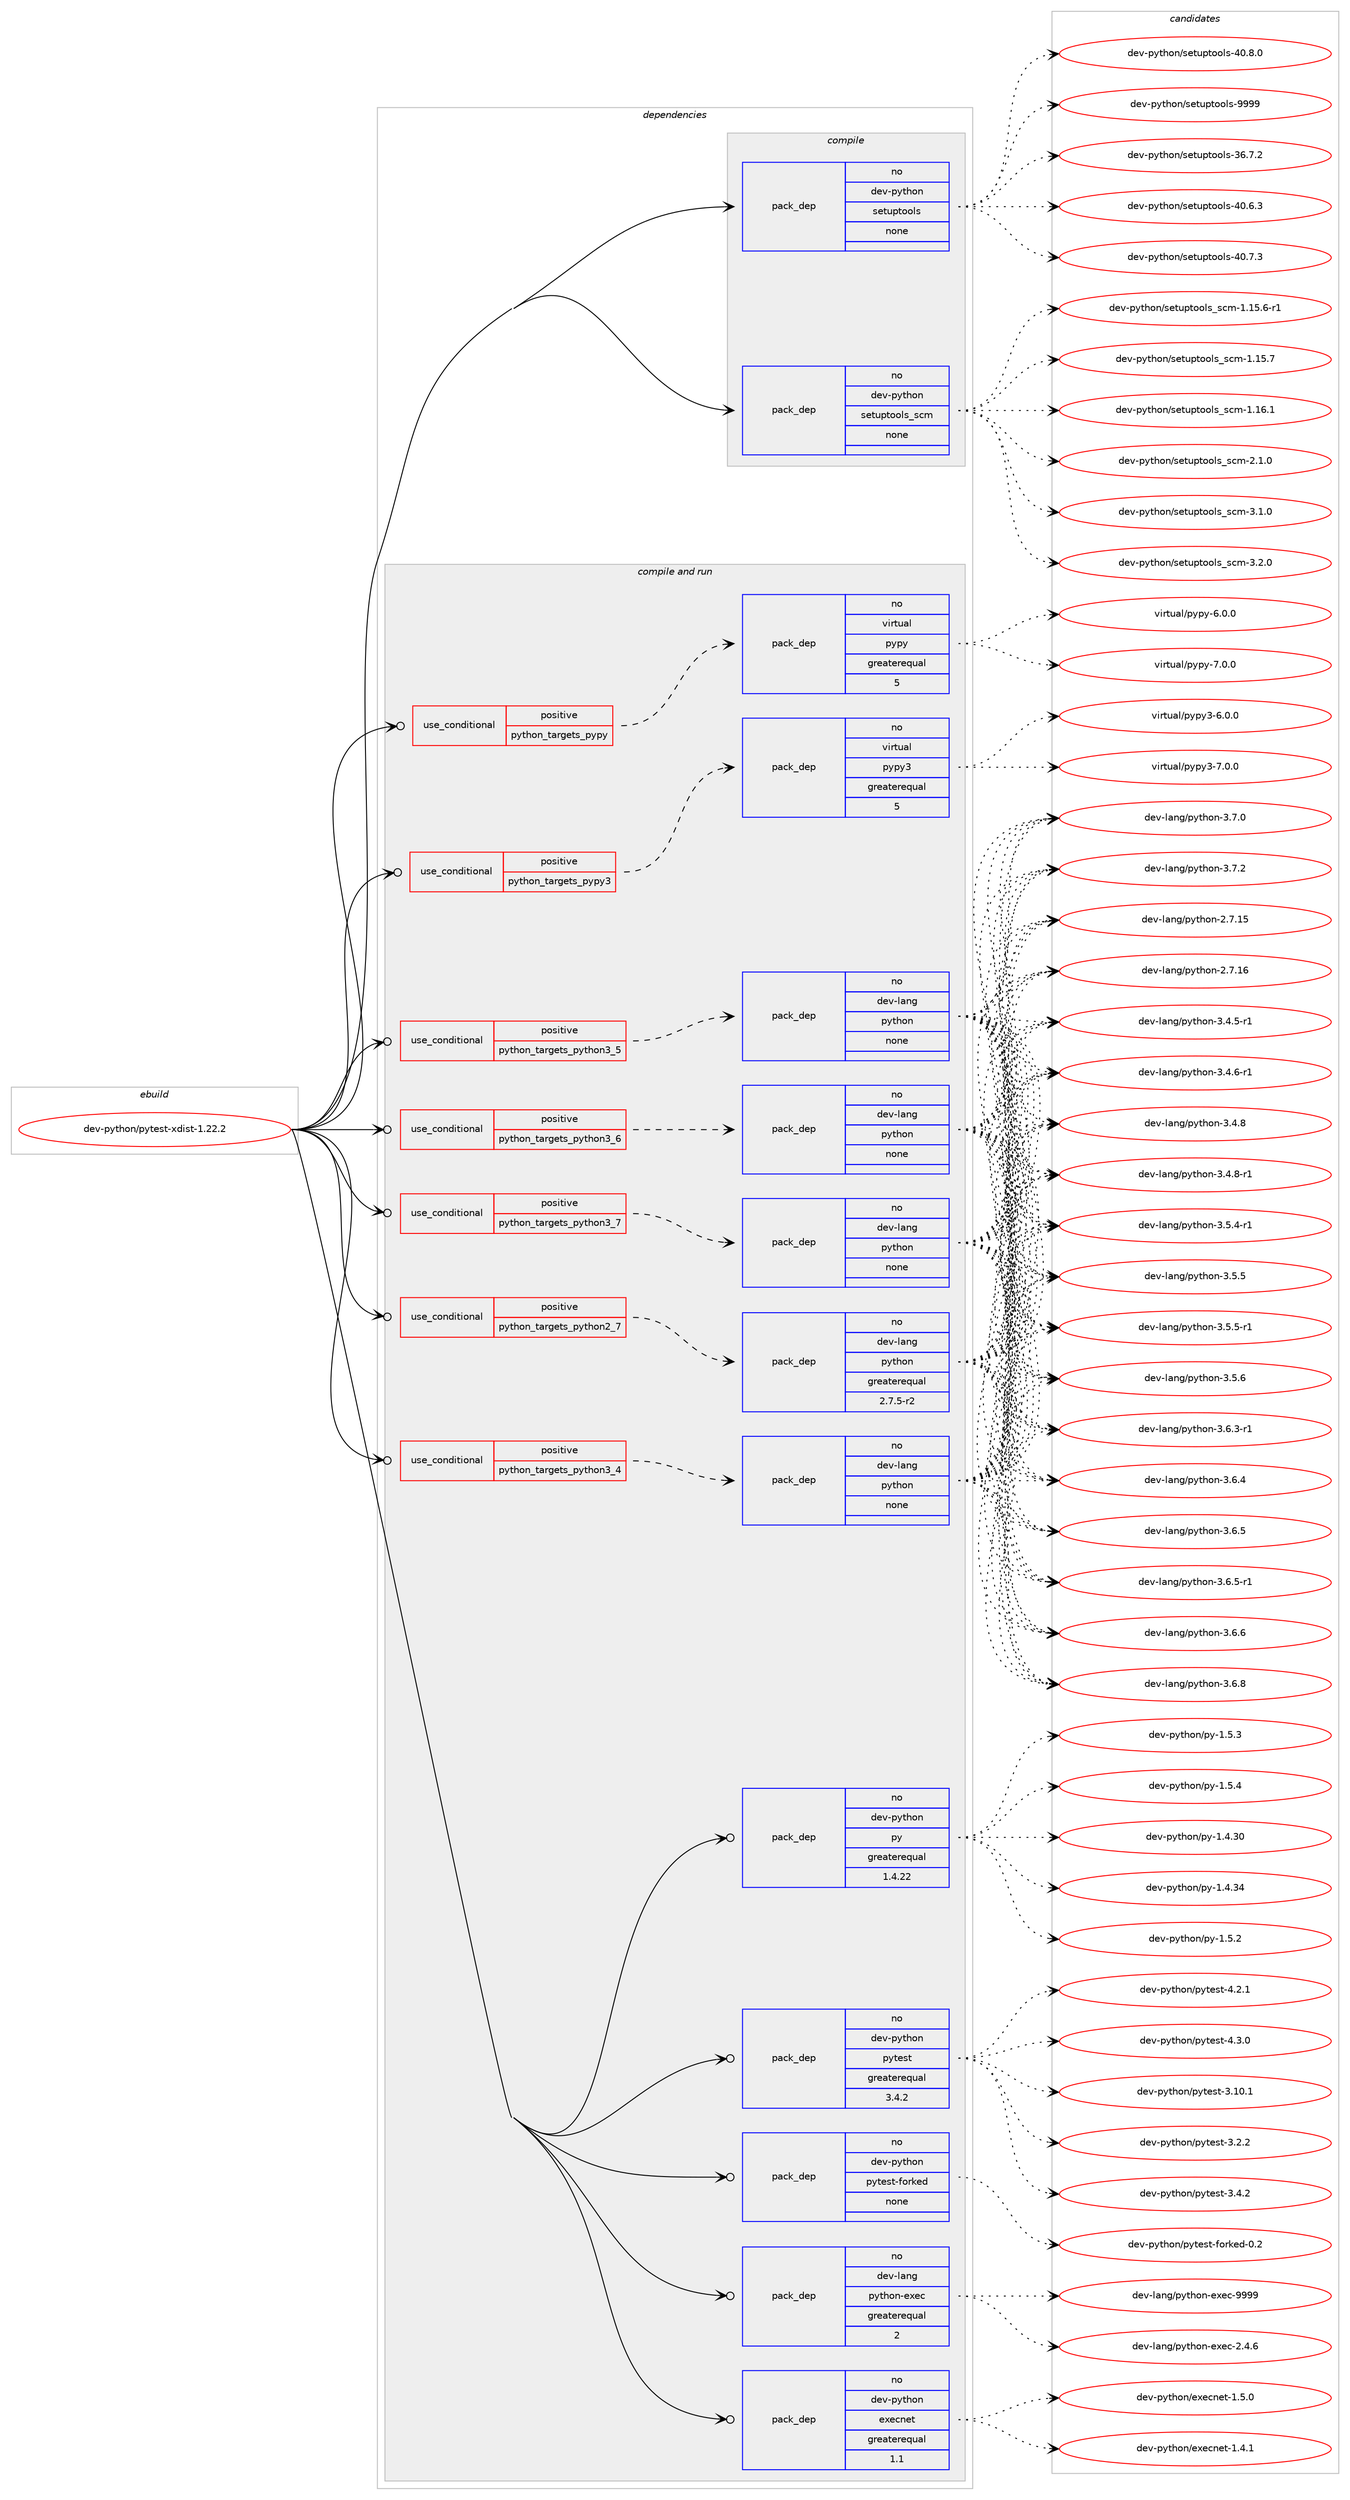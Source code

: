 digraph prolog {

# *************
# Graph options
# *************

newrank=true;
concentrate=true;
compound=true;
graph [rankdir=LR,fontname=Helvetica,fontsize=10,ranksep=1.5];#, ranksep=2.5, nodesep=0.2];
edge  [arrowhead=vee];
node  [fontname=Helvetica,fontsize=10];

# **********
# The ebuild
# **********

subgraph cluster_leftcol {
color=gray;
rank=same;
label=<<i>ebuild</i>>;
id [label="dev-python/pytest-xdist-1.22.2", color=red, width=4, href="../dev-python/pytest-xdist-1.22.2.svg"];
}

# ****************
# The dependencies
# ****************

subgraph cluster_midcol {
color=gray;
label=<<i>dependencies</i>>;
subgraph cluster_compile {
fillcolor="#eeeeee";
style=filled;
label=<<i>compile</i>>;
subgraph pack1028206 {
dependency1433889 [label=<<TABLE BORDER="0" CELLBORDER="1" CELLSPACING="0" CELLPADDING="4" WIDTH="220"><TR><TD ROWSPAN="6" CELLPADDING="30">pack_dep</TD></TR><TR><TD WIDTH="110">no</TD></TR><TR><TD>dev-python</TD></TR><TR><TD>setuptools</TD></TR><TR><TD>none</TD></TR><TR><TD></TD></TR></TABLE>>, shape=none, color=blue];
}
id:e -> dependency1433889:w [weight=20,style="solid",arrowhead="vee"];
subgraph pack1028207 {
dependency1433890 [label=<<TABLE BORDER="0" CELLBORDER="1" CELLSPACING="0" CELLPADDING="4" WIDTH="220"><TR><TD ROWSPAN="6" CELLPADDING="30">pack_dep</TD></TR><TR><TD WIDTH="110">no</TD></TR><TR><TD>dev-python</TD></TR><TR><TD>setuptools_scm</TD></TR><TR><TD>none</TD></TR><TR><TD></TD></TR></TABLE>>, shape=none, color=blue];
}
id:e -> dependency1433890:w [weight=20,style="solid",arrowhead="vee"];
}
subgraph cluster_compileandrun {
fillcolor="#eeeeee";
style=filled;
label=<<i>compile and run</i>>;
subgraph cond382335 {
dependency1433891 [label=<<TABLE BORDER="0" CELLBORDER="1" CELLSPACING="0" CELLPADDING="4"><TR><TD ROWSPAN="3" CELLPADDING="10">use_conditional</TD></TR><TR><TD>positive</TD></TR><TR><TD>python_targets_pypy</TD></TR></TABLE>>, shape=none, color=red];
subgraph pack1028208 {
dependency1433892 [label=<<TABLE BORDER="0" CELLBORDER="1" CELLSPACING="0" CELLPADDING="4" WIDTH="220"><TR><TD ROWSPAN="6" CELLPADDING="30">pack_dep</TD></TR><TR><TD WIDTH="110">no</TD></TR><TR><TD>virtual</TD></TR><TR><TD>pypy</TD></TR><TR><TD>greaterequal</TD></TR><TR><TD>5</TD></TR></TABLE>>, shape=none, color=blue];
}
dependency1433891:e -> dependency1433892:w [weight=20,style="dashed",arrowhead="vee"];
}
id:e -> dependency1433891:w [weight=20,style="solid",arrowhead="odotvee"];
subgraph cond382336 {
dependency1433893 [label=<<TABLE BORDER="0" CELLBORDER="1" CELLSPACING="0" CELLPADDING="4"><TR><TD ROWSPAN="3" CELLPADDING="10">use_conditional</TD></TR><TR><TD>positive</TD></TR><TR><TD>python_targets_pypy3</TD></TR></TABLE>>, shape=none, color=red];
subgraph pack1028209 {
dependency1433894 [label=<<TABLE BORDER="0" CELLBORDER="1" CELLSPACING="0" CELLPADDING="4" WIDTH="220"><TR><TD ROWSPAN="6" CELLPADDING="30">pack_dep</TD></TR><TR><TD WIDTH="110">no</TD></TR><TR><TD>virtual</TD></TR><TR><TD>pypy3</TD></TR><TR><TD>greaterequal</TD></TR><TR><TD>5</TD></TR></TABLE>>, shape=none, color=blue];
}
dependency1433893:e -> dependency1433894:w [weight=20,style="dashed",arrowhead="vee"];
}
id:e -> dependency1433893:w [weight=20,style="solid",arrowhead="odotvee"];
subgraph cond382337 {
dependency1433895 [label=<<TABLE BORDER="0" CELLBORDER="1" CELLSPACING="0" CELLPADDING="4"><TR><TD ROWSPAN="3" CELLPADDING="10">use_conditional</TD></TR><TR><TD>positive</TD></TR><TR><TD>python_targets_python2_7</TD></TR></TABLE>>, shape=none, color=red];
subgraph pack1028210 {
dependency1433896 [label=<<TABLE BORDER="0" CELLBORDER="1" CELLSPACING="0" CELLPADDING="4" WIDTH="220"><TR><TD ROWSPAN="6" CELLPADDING="30">pack_dep</TD></TR><TR><TD WIDTH="110">no</TD></TR><TR><TD>dev-lang</TD></TR><TR><TD>python</TD></TR><TR><TD>greaterequal</TD></TR><TR><TD>2.7.5-r2</TD></TR></TABLE>>, shape=none, color=blue];
}
dependency1433895:e -> dependency1433896:w [weight=20,style="dashed",arrowhead="vee"];
}
id:e -> dependency1433895:w [weight=20,style="solid",arrowhead="odotvee"];
subgraph cond382338 {
dependency1433897 [label=<<TABLE BORDER="0" CELLBORDER="1" CELLSPACING="0" CELLPADDING="4"><TR><TD ROWSPAN="3" CELLPADDING="10">use_conditional</TD></TR><TR><TD>positive</TD></TR><TR><TD>python_targets_python3_4</TD></TR></TABLE>>, shape=none, color=red];
subgraph pack1028211 {
dependency1433898 [label=<<TABLE BORDER="0" CELLBORDER="1" CELLSPACING="0" CELLPADDING="4" WIDTH="220"><TR><TD ROWSPAN="6" CELLPADDING="30">pack_dep</TD></TR><TR><TD WIDTH="110">no</TD></TR><TR><TD>dev-lang</TD></TR><TR><TD>python</TD></TR><TR><TD>none</TD></TR><TR><TD></TD></TR></TABLE>>, shape=none, color=blue];
}
dependency1433897:e -> dependency1433898:w [weight=20,style="dashed",arrowhead="vee"];
}
id:e -> dependency1433897:w [weight=20,style="solid",arrowhead="odotvee"];
subgraph cond382339 {
dependency1433899 [label=<<TABLE BORDER="0" CELLBORDER="1" CELLSPACING="0" CELLPADDING="4"><TR><TD ROWSPAN="3" CELLPADDING="10">use_conditional</TD></TR><TR><TD>positive</TD></TR><TR><TD>python_targets_python3_5</TD></TR></TABLE>>, shape=none, color=red];
subgraph pack1028212 {
dependency1433900 [label=<<TABLE BORDER="0" CELLBORDER="1" CELLSPACING="0" CELLPADDING="4" WIDTH="220"><TR><TD ROWSPAN="6" CELLPADDING="30">pack_dep</TD></TR><TR><TD WIDTH="110">no</TD></TR><TR><TD>dev-lang</TD></TR><TR><TD>python</TD></TR><TR><TD>none</TD></TR><TR><TD></TD></TR></TABLE>>, shape=none, color=blue];
}
dependency1433899:e -> dependency1433900:w [weight=20,style="dashed",arrowhead="vee"];
}
id:e -> dependency1433899:w [weight=20,style="solid",arrowhead="odotvee"];
subgraph cond382340 {
dependency1433901 [label=<<TABLE BORDER="0" CELLBORDER="1" CELLSPACING="0" CELLPADDING="4"><TR><TD ROWSPAN="3" CELLPADDING="10">use_conditional</TD></TR><TR><TD>positive</TD></TR><TR><TD>python_targets_python3_6</TD></TR></TABLE>>, shape=none, color=red];
subgraph pack1028213 {
dependency1433902 [label=<<TABLE BORDER="0" CELLBORDER="1" CELLSPACING="0" CELLPADDING="4" WIDTH="220"><TR><TD ROWSPAN="6" CELLPADDING="30">pack_dep</TD></TR><TR><TD WIDTH="110">no</TD></TR><TR><TD>dev-lang</TD></TR><TR><TD>python</TD></TR><TR><TD>none</TD></TR><TR><TD></TD></TR></TABLE>>, shape=none, color=blue];
}
dependency1433901:e -> dependency1433902:w [weight=20,style="dashed",arrowhead="vee"];
}
id:e -> dependency1433901:w [weight=20,style="solid",arrowhead="odotvee"];
subgraph cond382341 {
dependency1433903 [label=<<TABLE BORDER="0" CELLBORDER="1" CELLSPACING="0" CELLPADDING="4"><TR><TD ROWSPAN="3" CELLPADDING="10">use_conditional</TD></TR><TR><TD>positive</TD></TR><TR><TD>python_targets_python3_7</TD></TR></TABLE>>, shape=none, color=red];
subgraph pack1028214 {
dependency1433904 [label=<<TABLE BORDER="0" CELLBORDER="1" CELLSPACING="0" CELLPADDING="4" WIDTH="220"><TR><TD ROWSPAN="6" CELLPADDING="30">pack_dep</TD></TR><TR><TD WIDTH="110">no</TD></TR><TR><TD>dev-lang</TD></TR><TR><TD>python</TD></TR><TR><TD>none</TD></TR><TR><TD></TD></TR></TABLE>>, shape=none, color=blue];
}
dependency1433903:e -> dependency1433904:w [weight=20,style="dashed",arrowhead="vee"];
}
id:e -> dependency1433903:w [weight=20,style="solid",arrowhead="odotvee"];
subgraph pack1028215 {
dependency1433905 [label=<<TABLE BORDER="0" CELLBORDER="1" CELLSPACING="0" CELLPADDING="4" WIDTH="220"><TR><TD ROWSPAN="6" CELLPADDING="30">pack_dep</TD></TR><TR><TD WIDTH="110">no</TD></TR><TR><TD>dev-lang</TD></TR><TR><TD>python-exec</TD></TR><TR><TD>greaterequal</TD></TR><TR><TD>2</TD></TR></TABLE>>, shape=none, color=blue];
}
id:e -> dependency1433905:w [weight=20,style="solid",arrowhead="odotvee"];
subgraph pack1028216 {
dependency1433906 [label=<<TABLE BORDER="0" CELLBORDER="1" CELLSPACING="0" CELLPADDING="4" WIDTH="220"><TR><TD ROWSPAN="6" CELLPADDING="30">pack_dep</TD></TR><TR><TD WIDTH="110">no</TD></TR><TR><TD>dev-python</TD></TR><TR><TD>execnet</TD></TR><TR><TD>greaterequal</TD></TR><TR><TD>1.1</TD></TR></TABLE>>, shape=none, color=blue];
}
id:e -> dependency1433906:w [weight=20,style="solid",arrowhead="odotvee"];
subgraph pack1028217 {
dependency1433907 [label=<<TABLE BORDER="0" CELLBORDER="1" CELLSPACING="0" CELLPADDING="4" WIDTH="220"><TR><TD ROWSPAN="6" CELLPADDING="30">pack_dep</TD></TR><TR><TD WIDTH="110">no</TD></TR><TR><TD>dev-python</TD></TR><TR><TD>py</TD></TR><TR><TD>greaterequal</TD></TR><TR><TD>1.4.22</TD></TR></TABLE>>, shape=none, color=blue];
}
id:e -> dependency1433907:w [weight=20,style="solid",arrowhead="odotvee"];
subgraph pack1028218 {
dependency1433908 [label=<<TABLE BORDER="0" CELLBORDER="1" CELLSPACING="0" CELLPADDING="4" WIDTH="220"><TR><TD ROWSPAN="6" CELLPADDING="30">pack_dep</TD></TR><TR><TD WIDTH="110">no</TD></TR><TR><TD>dev-python</TD></TR><TR><TD>pytest</TD></TR><TR><TD>greaterequal</TD></TR><TR><TD>3.4.2</TD></TR></TABLE>>, shape=none, color=blue];
}
id:e -> dependency1433908:w [weight=20,style="solid",arrowhead="odotvee"];
subgraph pack1028219 {
dependency1433909 [label=<<TABLE BORDER="0" CELLBORDER="1" CELLSPACING="0" CELLPADDING="4" WIDTH="220"><TR><TD ROWSPAN="6" CELLPADDING="30">pack_dep</TD></TR><TR><TD WIDTH="110">no</TD></TR><TR><TD>dev-python</TD></TR><TR><TD>pytest-forked</TD></TR><TR><TD>none</TD></TR><TR><TD></TD></TR></TABLE>>, shape=none, color=blue];
}
id:e -> dependency1433909:w [weight=20,style="solid",arrowhead="odotvee"];
}
subgraph cluster_run {
fillcolor="#eeeeee";
style=filled;
label=<<i>run</i>>;
}
}

# **************
# The candidates
# **************

subgraph cluster_choices {
rank=same;
color=gray;
label=<<i>candidates</i>>;

subgraph choice1028206 {
color=black;
nodesep=1;
choice100101118451121211161041111104711510111611711211611111110811545515446554650 [label="dev-python/setuptools-36.7.2", color=red, width=4,href="../dev-python/setuptools-36.7.2.svg"];
choice100101118451121211161041111104711510111611711211611111110811545524846544651 [label="dev-python/setuptools-40.6.3", color=red, width=4,href="../dev-python/setuptools-40.6.3.svg"];
choice100101118451121211161041111104711510111611711211611111110811545524846554651 [label="dev-python/setuptools-40.7.3", color=red, width=4,href="../dev-python/setuptools-40.7.3.svg"];
choice100101118451121211161041111104711510111611711211611111110811545524846564648 [label="dev-python/setuptools-40.8.0", color=red, width=4,href="../dev-python/setuptools-40.8.0.svg"];
choice10010111845112121116104111110471151011161171121161111111081154557575757 [label="dev-python/setuptools-9999", color=red, width=4,href="../dev-python/setuptools-9999.svg"];
dependency1433889:e -> choice100101118451121211161041111104711510111611711211611111110811545515446554650:w [style=dotted,weight="100"];
dependency1433889:e -> choice100101118451121211161041111104711510111611711211611111110811545524846544651:w [style=dotted,weight="100"];
dependency1433889:e -> choice100101118451121211161041111104711510111611711211611111110811545524846554651:w [style=dotted,weight="100"];
dependency1433889:e -> choice100101118451121211161041111104711510111611711211611111110811545524846564648:w [style=dotted,weight="100"];
dependency1433889:e -> choice10010111845112121116104111110471151011161171121161111111081154557575757:w [style=dotted,weight="100"];
}
subgraph choice1028207 {
color=black;
nodesep=1;
choice10010111845112121116104111110471151011161171121161111111081159511599109454946495346544511449 [label="dev-python/setuptools_scm-1.15.6-r1", color=red, width=4,href="../dev-python/setuptools_scm-1.15.6-r1.svg"];
choice1001011184511212111610411111047115101116117112116111111108115951159910945494649534655 [label="dev-python/setuptools_scm-1.15.7", color=red, width=4,href="../dev-python/setuptools_scm-1.15.7.svg"];
choice1001011184511212111610411111047115101116117112116111111108115951159910945494649544649 [label="dev-python/setuptools_scm-1.16.1", color=red, width=4,href="../dev-python/setuptools_scm-1.16.1.svg"];
choice10010111845112121116104111110471151011161171121161111111081159511599109455046494648 [label="dev-python/setuptools_scm-2.1.0", color=red, width=4,href="../dev-python/setuptools_scm-2.1.0.svg"];
choice10010111845112121116104111110471151011161171121161111111081159511599109455146494648 [label="dev-python/setuptools_scm-3.1.0", color=red, width=4,href="../dev-python/setuptools_scm-3.1.0.svg"];
choice10010111845112121116104111110471151011161171121161111111081159511599109455146504648 [label="dev-python/setuptools_scm-3.2.0", color=red, width=4,href="../dev-python/setuptools_scm-3.2.0.svg"];
dependency1433890:e -> choice10010111845112121116104111110471151011161171121161111111081159511599109454946495346544511449:w [style=dotted,weight="100"];
dependency1433890:e -> choice1001011184511212111610411111047115101116117112116111111108115951159910945494649534655:w [style=dotted,weight="100"];
dependency1433890:e -> choice1001011184511212111610411111047115101116117112116111111108115951159910945494649544649:w [style=dotted,weight="100"];
dependency1433890:e -> choice10010111845112121116104111110471151011161171121161111111081159511599109455046494648:w [style=dotted,weight="100"];
dependency1433890:e -> choice10010111845112121116104111110471151011161171121161111111081159511599109455146494648:w [style=dotted,weight="100"];
dependency1433890:e -> choice10010111845112121116104111110471151011161171121161111111081159511599109455146504648:w [style=dotted,weight="100"];
}
subgraph choice1028208 {
color=black;
nodesep=1;
choice1181051141161179710847112121112121455446484648 [label="virtual/pypy-6.0.0", color=red, width=4,href="../virtual/pypy-6.0.0.svg"];
choice1181051141161179710847112121112121455546484648 [label="virtual/pypy-7.0.0", color=red, width=4,href="../virtual/pypy-7.0.0.svg"];
dependency1433892:e -> choice1181051141161179710847112121112121455446484648:w [style=dotted,weight="100"];
dependency1433892:e -> choice1181051141161179710847112121112121455546484648:w [style=dotted,weight="100"];
}
subgraph choice1028209 {
color=black;
nodesep=1;
choice118105114116117971084711212111212151455446484648 [label="virtual/pypy3-6.0.0", color=red, width=4,href="../virtual/pypy3-6.0.0.svg"];
choice118105114116117971084711212111212151455546484648 [label="virtual/pypy3-7.0.0", color=red, width=4,href="../virtual/pypy3-7.0.0.svg"];
dependency1433894:e -> choice118105114116117971084711212111212151455446484648:w [style=dotted,weight="100"];
dependency1433894:e -> choice118105114116117971084711212111212151455546484648:w [style=dotted,weight="100"];
}
subgraph choice1028210 {
color=black;
nodesep=1;
choice10010111845108971101034711212111610411111045504655464953 [label="dev-lang/python-2.7.15", color=red, width=4,href="../dev-lang/python-2.7.15.svg"];
choice10010111845108971101034711212111610411111045504655464954 [label="dev-lang/python-2.7.16", color=red, width=4,href="../dev-lang/python-2.7.16.svg"];
choice1001011184510897110103471121211161041111104551465246534511449 [label="dev-lang/python-3.4.5-r1", color=red, width=4,href="../dev-lang/python-3.4.5-r1.svg"];
choice1001011184510897110103471121211161041111104551465246544511449 [label="dev-lang/python-3.4.6-r1", color=red, width=4,href="../dev-lang/python-3.4.6-r1.svg"];
choice100101118451089711010347112121116104111110455146524656 [label="dev-lang/python-3.4.8", color=red, width=4,href="../dev-lang/python-3.4.8.svg"];
choice1001011184510897110103471121211161041111104551465246564511449 [label="dev-lang/python-3.4.8-r1", color=red, width=4,href="../dev-lang/python-3.4.8-r1.svg"];
choice1001011184510897110103471121211161041111104551465346524511449 [label="dev-lang/python-3.5.4-r1", color=red, width=4,href="../dev-lang/python-3.5.4-r1.svg"];
choice100101118451089711010347112121116104111110455146534653 [label="dev-lang/python-3.5.5", color=red, width=4,href="../dev-lang/python-3.5.5.svg"];
choice1001011184510897110103471121211161041111104551465346534511449 [label="dev-lang/python-3.5.5-r1", color=red, width=4,href="../dev-lang/python-3.5.5-r1.svg"];
choice100101118451089711010347112121116104111110455146534654 [label="dev-lang/python-3.5.6", color=red, width=4,href="../dev-lang/python-3.5.6.svg"];
choice1001011184510897110103471121211161041111104551465446514511449 [label="dev-lang/python-3.6.3-r1", color=red, width=4,href="../dev-lang/python-3.6.3-r1.svg"];
choice100101118451089711010347112121116104111110455146544652 [label="dev-lang/python-3.6.4", color=red, width=4,href="../dev-lang/python-3.6.4.svg"];
choice100101118451089711010347112121116104111110455146544653 [label="dev-lang/python-3.6.5", color=red, width=4,href="../dev-lang/python-3.6.5.svg"];
choice1001011184510897110103471121211161041111104551465446534511449 [label="dev-lang/python-3.6.5-r1", color=red, width=4,href="../dev-lang/python-3.6.5-r1.svg"];
choice100101118451089711010347112121116104111110455146544654 [label="dev-lang/python-3.6.6", color=red, width=4,href="../dev-lang/python-3.6.6.svg"];
choice100101118451089711010347112121116104111110455146544656 [label="dev-lang/python-3.6.8", color=red, width=4,href="../dev-lang/python-3.6.8.svg"];
choice100101118451089711010347112121116104111110455146554648 [label="dev-lang/python-3.7.0", color=red, width=4,href="../dev-lang/python-3.7.0.svg"];
choice100101118451089711010347112121116104111110455146554650 [label="dev-lang/python-3.7.2", color=red, width=4,href="../dev-lang/python-3.7.2.svg"];
dependency1433896:e -> choice10010111845108971101034711212111610411111045504655464953:w [style=dotted,weight="100"];
dependency1433896:e -> choice10010111845108971101034711212111610411111045504655464954:w [style=dotted,weight="100"];
dependency1433896:e -> choice1001011184510897110103471121211161041111104551465246534511449:w [style=dotted,weight="100"];
dependency1433896:e -> choice1001011184510897110103471121211161041111104551465246544511449:w [style=dotted,weight="100"];
dependency1433896:e -> choice100101118451089711010347112121116104111110455146524656:w [style=dotted,weight="100"];
dependency1433896:e -> choice1001011184510897110103471121211161041111104551465246564511449:w [style=dotted,weight="100"];
dependency1433896:e -> choice1001011184510897110103471121211161041111104551465346524511449:w [style=dotted,weight="100"];
dependency1433896:e -> choice100101118451089711010347112121116104111110455146534653:w [style=dotted,weight="100"];
dependency1433896:e -> choice1001011184510897110103471121211161041111104551465346534511449:w [style=dotted,weight="100"];
dependency1433896:e -> choice100101118451089711010347112121116104111110455146534654:w [style=dotted,weight="100"];
dependency1433896:e -> choice1001011184510897110103471121211161041111104551465446514511449:w [style=dotted,weight="100"];
dependency1433896:e -> choice100101118451089711010347112121116104111110455146544652:w [style=dotted,weight="100"];
dependency1433896:e -> choice100101118451089711010347112121116104111110455146544653:w [style=dotted,weight="100"];
dependency1433896:e -> choice1001011184510897110103471121211161041111104551465446534511449:w [style=dotted,weight="100"];
dependency1433896:e -> choice100101118451089711010347112121116104111110455146544654:w [style=dotted,weight="100"];
dependency1433896:e -> choice100101118451089711010347112121116104111110455146544656:w [style=dotted,weight="100"];
dependency1433896:e -> choice100101118451089711010347112121116104111110455146554648:w [style=dotted,weight="100"];
dependency1433896:e -> choice100101118451089711010347112121116104111110455146554650:w [style=dotted,weight="100"];
}
subgraph choice1028211 {
color=black;
nodesep=1;
choice10010111845108971101034711212111610411111045504655464953 [label="dev-lang/python-2.7.15", color=red, width=4,href="../dev-lang/python-2.7.15.svg"];
choice10010111845108971101034711212111610411111045504655464954 [label="dev-lang/python-2.7.16", color=red, width=4,href="../dev-lang/python-2.7.16.svg"];
choice1001011184510897110103471121211161041111104551465246534511449 [label="dev-lang/python-3.4.5-r1", color=red, width=4,href="../dev-lang/python-3.4.5-r1.svg"];
choice1001011184510897110103471121211161041111104551465246544511449 [label="dev-lang/python-3.4.6-r1", color=red, width=4,href="../dev-lang/python-3.4.6-r1.svg"];
choice100101118451089711010347112121116104111110455146524656 [label="dev-lang/python-3.4.8", color=red, width=4,href="../dev-lang/python-3.4.8.svg"];
choice1001011184510897110103471121211161041111104551465246564511449 [label="dev-lang/python-3.4.8-r1", color=red, width=4,href="../dev-lang/python-3.4.8-r1.svg"];
choice1001011184510897110103471121211161041111104551465346524511449 [label="dev-lang/python-3.5.4-r1", color=red, width=4,href="../dev-lang/python-3.5.4-r1.svg"];
choice100101118451089711010347112121116104111110455146534653 [label="dev-lang/python-3.5.5", color=red, width=4,href="../dev-lang/python-3.5.5.svg"];
choice1001011184510897110103471121211161041111104551465346534511449 [label="dev-lang/python-3.5.5-r1", color=red, width=4,href="../dev-lang/python-3.5.5-r1.svg"];
choice100101118451089711010347112121116104111110455146534654 [label="dev-lang/python-3.5.6", color=red, width=4,href="../dev-lang/python-3.5.6.svg"];
choice1001011184510897110103471121211161041111104551465446514511449 [label="dev-lang/python-3.6.3-r1", color=red, width=4,href="../dev-lang/python-3.6.3-r1.svg"];
choice100101118451089711010347112121116104111110455146544652 [label="dev-lang/python-3.6.4", color=red, width=4,href="../dev-lang/python-3.6.4.svg"];
choice100101118451089711010347112121116104111110455146544653 [label="dev-lang/python-3.6.5", color=red, width=4,href="../dev-lang/python-3.6.5.svg"];
choice1001011184510897110103471121211161041111104551465446534511449 [label="dev-lang/python-3.6.5-r1", color=red, width=4,href="../dev-lang/python-3.6.5-r1.svg"];
choice100101118451089711010347112121116104111110455146544654 [label="dev-lang/python-3.6.6", color=red, width=4,href="../dev-lang/python-3.6.6.svg"];
choice100101118451089711010347112121116104111110455146544656 [label="dev-lang/python-3.6.8", color=red, width=4,href="../dev-lang/python-3.6.8.svg"];
choice100101118451089711010347112121116104111110455146554648 [label="dev-lang/python-3.7.0", color=red, width=4,href="../dev-lang/python-3.7.0.svg"];
choice100101118451089711010347112121116104111110455146554650 [label="dev-lang/python-3.7.2", color=red, width=4,href="../dev-lang/python-3.7.2.svg"];
dependency1433898:e -> choice10010111845108971101034711212111610411111045504655464953:w [style=dotted,weight="100"];
dependency1433898:e -> choice10010111845108971101034711212111610411111045504655464954:w [style=dotted,weight="100"];
dependency1433898:e -> choice1001011184510897110103471121211161041111104551465246534511449:w [style=dotted,weight="100"];
dependency1433898:e -> choice1001011184510897110103471121211161041111104551465246544511449:w [style=dotted,weight="100"];
dependency1433898:e -> choice100101118451089711010347112121116104111110455146524656:w [style=dotted,weight="100"];
dependency1433898:e -> choice1001011184510897110103471121211161041111104551465246564511449:w [style=dotted,weight="100"];
dependency1433898:e -> choice1001011184510897110103471121211161041111104551465346524511449:w [style=dotted,weight="100"];
dependency1433898:e -> choice100101118451089711010347112121116104111110455146534653:w [style=dotted,weight="100"];
dependency1433898:e -> choice1001011184510897110103471121211161041111104551465346534511449:w [style=dotted,weight="100"];
dependency1433898:e -> choice100101118451089711010347112121116104111110455146534654:w [style=dotted,weight="100"];
dependency1433898:e -> choice1001011184510897110103471121211161041111104551465446514511449:w [style=dotted,weight="100"];
dependency1433898:e -> choice100101118451089711010347112121116104111110455146544652:w [style=dotted,weight="100"];
dependency1433898:e -> choice100101118451089711010347112121116104111110455146544653:w [style=dotted,weight="100"];
dependency1433898:e -> choice1001011184510897110103471121211161041111104551465446534511449:w [style=dotted,weight="100"];
dependency1433898:e -> choice100101118451089711010347112121116104111110455146544654:w [style=dotted,weight="100"];
dependency1433898:e -> choice100101118451089711010347112121116104111110455146544656:w [style=dotted,weight="100"];
dependency1433898:e -> choice100101118451089711010347112121116104111110455146554648:w [style=dotted,weight="100"];
dependency1433898:e -> choice100101118451089711010347112121116104111110455146554650:w [style=dotted,weight="100"];
}
subgraph choice1028212 {
color=black;
nodesep=1;
choice10010111845108971101034711212111610411111045504655464953 [label="dev-lang/python-2.7.15", color=red, width=4,href="../dev-lang/python-2.7.15.svg"];
choice10010111845108971101034711212111610411111045504655464954 [label="dev-lang/python-2.7.16", color=red, width=4,href="../dev-lang/python-2.7.16.svg"];
choice1001011184510897110103471121211161041111104551465246534511449 [label="dev-lang/python-3.4.5-r1", color=red, width=4,href="../dev-lang/python-3.4.5-r1.svg"];
choice1001011184510897110103471121211161041111104551465246544511449 [label="dev-lang/python-3.4.6-r1", color=red, width=4,href="../dev-lang/python-3.4.6-r1.svg"];
choice100101118451089711010347112121116104111110455146524656 [label="dev-lang/python-3.4.8", color=red, width=4,href="../dev-lang/python-3.4.8.svg"];
choice1001011184510897110103471121211161041111104551465246564511449 [label="dev-lang/python-3.4.8-r1", color=red, width=4,href="../dev-lang/python-3.4.8-r1.svg"];
choice1001011184510897110103471121211161041111104551465346524511449 [label="dev-lang/python-3.5.4-r1", color=red, width=4,href="../dev-lang/python-3.5.4-r1.svg"];
choice100101118451089711010347112121116104111110455146534653 [label="dev-lang/python-3.5.5", color=red, width=4,href="../dev-lang/python-3.5.5.svg"];
choice1001011184510897110103471121211161041111104551465346534511449 [label="dev-lang/python-3.5.5-r1", color=red, width=4,href="../dev-lang/python-3.5.5-r1.svg"];
choice100101118451089711010347112121116104111110455146534654 [label="dev-lang/python-3.5.6", color=red, width=4,href="../dev-lang/python-3.5.6.svg"];
choice1001011184510897110103471121211161041111104551465446514511449 [label="dev-lang/python-3.6.3-r1", color=red, width=4,href="../dev-lang/python-3.6.3-r1.svg"];
choice100101118451089711010347112121116104111110455146544652 [label="dev-lang/python-3.6.4", color=red, width=4,href="../dev-lang/python-3.6.4.svg"];
choice100101118451089711010347112121116104111110455146544653 [label="dev-lang/python-3.6.5", color=red, width=4,href="../dev-lang/python-3.6.5.svg"];
choice1001011184510897110103471121211161041111104551465446534511449 [label="dev-lang/python-3.6.5-r1", color=red, width=4,href="../dev-lang/python-3.6.5-r1.svg"];
choice100101118451089711010347112121116104111110455146544654 [label="dev-lang/python-3.6.6", color=red, width=4,href="../dev-lang/python-3.6.6.svg"];
choice100101118451089711010347112121116104111110455146544656 [label="dev-lang/python-3.6.8", color=red, width=4,href="../dev-lang/python-3.6.8.svg"];
choice100101118451089711010347112121116104111110455146554648 [label="dev-lang/python-3.7.0", color=red, width=4,href="../dev-lang/python-3.7.0.svg"];
choice100101118451089711010347112121116104111110455146554650 [label="dev-lang/python-3.7.2", color=red, width=4,href="../dev-lang/python-3.7.2.svg"];
dependency1433900:e -> choice10010111845108971101034711212111610411111045504655464953:w [style=dotted,weight="100"];
dependency1433900:e -> choice10010111845108971101034711212111610411111045504655464954:w [style=dotted,weight="100"];
dependency1433900:e -> choice1001011184510897110103471121211161041111104551465246534511449:w [style=dotted,weight="100"];
dependency1433900:e -> choice1001011184510897110103471121211161041111104551465246544511449:w [style=dotted,weight="100"];
dependency1433900:e -> choice100101118451089711010347112121116104111110455146524656:w [style=dotted,weight="100"];
dependency1433900:e -> choice1001011184510897110103471121211161041111104551465246564511449:w [style=dotted,weight="100"];
dependency1433900:e -> choice1001011184510897110103471121211161041111104551465346524511449:w [style=dotted,weight="100"];
dependency1433900:e -> choice100101118451089711010347112121116104111110455146534653:w [style=dotted,weight="100"];
dependency1433900:e -> choice1001011184510897110103471121211161041111104551465346534511449:w [style=dotted,weight="100"];
dependency1433900:e -> choice100101118451089711010347112121116104111110455146534654:w [style=dotted,weight="100"];
dependency1433900:e -> choice1001011184510897110103471121211161041111104551465446514511449:w [style=dotted,weight="100"];
dependency1433900:e -> choice100101118451089711010347112121116104111110455146544652:w [style=dotted,weight="100"];
dependency1433900:e -> choice100101118451089711010347112121116104111110455146544653:w [style=dotted,weight="100"];
dependency1433900:e -> choice1001011184510897110103471121211161041111104551465446534511449:w [style=dotted,weight="100"];
dependency1433900:e -> choice100101118451089711010347112121116104111110455146544654:w [style=dotted,weight="100"];
dependency1433900:e -> choice100101118451089711010347112121116104111110455146544656:w [style=dotted,weight="100"];
dependency1433900:e -> choice100101118451089711010347112121116104111110455146554648:w [style=dotted,weight="100"];
dependency1433900:e -> choice100101118451089711010347112121116104111110455146554650:w [style=dotted,weight="100"];
}
subgraph choice1028213 {
color=black;
nodesep=1;
choice10010111845108971101034711212111610411111045504655464953 [label="dev-lang/python-2.7.15", color=red, width=4,href="../dev-lang/python-2.7.15.svg"];
choice10010111845108971101034711212111610411111045504655464954 [label="dev-lang/python-2.7.16", color=red, width=4,href="../dev-lang/python-2.7.16.svg"];
choice1001011184510897110103471121211161041111104551465246534511449 [label="dev-lang/python-3.4.5-r1", color=red, width=4,href="../dev-lang/python-3.4.5-r1.svg"];
choice1001011184510897110103471121211161041111104551465246544511449 [label="dev-lang/python-3.4.6-r1", color=red, width=4,href="../dev-lang/python-3.4.6-r1.svg"];
choice100101118451089711010347112121116104111110455146524656 [label="dev-lang/python-3.4.8", color=red, width=4,href="../dev-lang/python-3.4.8.svg"];
choice1001011184510897110103471121211161041111104551465246564511449 [label="dev-lang/python-3.4.8-r1", color=red, width=4,href="../dev-lang/python-3.4.8-r1.svg"];
choice1001011184510897110103471121211161041111104551465346524511449 [label="dev-lang/python-3.5.4-r1", color=red, width=4,href="../dev-lang/python-3.5.4-r1.svg"];
choice100101118451089711010347112121116104111110455146534653 [label="dev-lang/python-3.5.5", color=red, width=4,href="../dev-lang/python-3.5.5.svg"];
choice1001011184510897110103471121211161041111104551465346534511449 [label="dev-lang/python-3.5.5-r1", color=red, width=4,href="../dev-lang/python-3.5.5-r1.svg"];
choice100101118451089711010347112121116104111110455146534654 [label="dev-lang/python-3.5.6", color=red, width=4,href="../dev-lang/python-3.5.6.svg"];
choice1001011184510897110103471121211161041111104551465446514511449 [label="dev-lang/python-3.6.3-r1", color=red, width=4,href="../dev-lang/python-3.6.3-r1.svg"];
choice100101118451089711010347112121116104111110455146544652 [label="dev-lang/python-3.6.4", color=red, width=4,href="../dev-lang/python-3.6.4.svg"];
choice100101118451089711010347112121116104111110455146544653 [label="dev-lang/python-3.6.5", color=red, width=4,href="../dev-lang/python-3.6.5.svg"];
choice1001011184510897110103471121211161041111104551465446534511449 [label="dev-lang/python-3.6.5-r1", color=red, width=4,href="../dev-lang/python-3.6.5-r1.svg"];
choice100101118451089711010347112121116104111110455146544654 [label="dev-lang/python-3.6.6", color=red, width=4,href="../dev-lang/python-3.6.6.svg"];
choice100101118451089711010347112121116104111110455146544656 [label="dev-lang/python-3.6.8", color=red, width=4,href="../dev-lang/python-3.6.8.svg"];
choice100101118451089711010347112121116104111110455146554648 [label="dev-lang/python-3.7.0", color=red, width=4,href="../dev-lang/python-3.7.0.svg"];
choice100101118451089711010347112121116104111110455146554650 [label="dev-lang/python-3.7.2", color=red, width=4,href="../dev-lang/python-3.7.2.svg"];
dependency1433902:e -> choice10010111845108971101034711212111610411111045504655464953:w [style=dotted,weight="100"];
dependency1433902:e -> choice10010111845108971101034711212111610411111045504655464954:w [style=dotted,weight="100"];
dependency1433902:e -> choice1001011184510897110103471121211161041111104551465246534511449:w [style=dotted,weight="100"];
dependency1433902:e -> choice1001011184510897110103471121211161041111104551465246544511449:w [style=dotted,weight="100"];
dependency1433902:e -> choice100101118451089711010347112121116104111110455146524656:w [style=dotted,weight="100"];
dependency1433902:e -> choice1001011184510897110103471121211161041111104551465246564511449:w [style=dotted,weight="100"];
dependency1433902:e -> choice1001011184510897110103471121211161041111104551465346524511449:w [style=dotted,weight="100"];
dependency1433902:e -> choice100101118451089711010347112121116104111110455146534653:w [style=dotted,weight="100"];
dependency1433902:e -> choice1001011184510897110103471121211161041111104551465346534511449:w [style=dotted,weight="100"];
dependency1433902:e -> choice100101118451089711010347112121116104111110455146534654:w [style=dotted,weight="100"];
dependency1433902:e -> choice1001011184510897110103471121211161041111104551465446514511449:w [style=dotted,weight="100"];
dependency1433902:e -> choice100101118451089711010347112121116104111110455146544652:w [style=dotted,weight="100"];
dependency1433902:e -> choice100101118451089711010347112121116104111110455146544653:w [style=dotted,weight="100"];
dependency1433902:e -> choice1001011184510897110103471121211161041111104551465446534511449:w [style=dotted,weight="100"];
dependency1433902:e -> choice100101118451089711010347112121116104111110455146544654:w [style=dotted,weight="100"];
dependency1433902:e -> choice100101118451089711010347112121116104111110455146544656:w [style=dotted,weight="100"];
dependency1433902:e -> choice100101118451089711010347112121116104111110455146554648:w [style=dotted,weight="100"];
dependency1433902:e -> choice100101118451089711010347112121116104111110455146554650:w [style=dotted,weight="100"];
}
subgraph choice1028214 {
color=black;
nodesep=1;
choice10010111845108971101034711212111610411111045504655464953 [label="dev-lang/python-2.7.15", color=red, width=4,href="../dev-lang/python-2.7.15.svg"];
choice10010111845108971101034711212111610411111045504655464954 [label="dev-lang/python-2.7.16", color=red, width=4,href="../dev-lang/python-2.7.16.svg"];
choice1001011184510897110103471121211161041111104551465246534511449 [label="dev-lang/python-3.4.5-r1", color=red, width=4,href="../dev-lang/python-3.4.5-r1.svg"];
choice1001011184510897110103471121211161041111104551465246544511449 [label="dev-lang/python-3.4.6-r1", color=red, width=4,href="../dev-lang/python-3.4.6-r1.svg"];
choice100101118451089711010347112121116104111110455146524656 [label="dev-lang/python-3.4.8", color=red, width=4,href="../dev-lang/python-3.4.8.svg"];
choice1001011184510897110103471121211161041111104551465246564511449 [label="dev-lang/python-3.4.8-r1", color=red, width=4,href="../dev-lang/python-3.4.8-r1.svg"];
choice1001011184510897110103471121211161041111104551465346524511449 [label="dev-lang/python-3.5.4-r1", color=red, width=4,href="../dev-lang/python-3.5.4-r1.svg"];
choice100101118451089711010347112121116104111110455146534653 [label="dev-lang/python-3.5.5", color=red, width=4,href="../dev-lang/python-3.5.5.svg"];
choice1001011184510897110103471121211161041111104551465346534511449 [label="dev-lang/python-3.5.5-r1", color=red, width=4,href="../dev-lang/python-3.5.5-r1.svg"];
choice100101118451089711010347112121116104111110455146534654 [label="dev-lang/python-3.5.6", color=red, width=4,href="../dev-lang/python-3.5.6.svg"];
choice1001011184510897110103471121211161041111104551465446514511449 [label="dev-lang/python-3.6.3-r1", color=red, width=4,href="../dev-lang/python-3.6.3-r1.svg"];
choice100101118451089711010347112121116104111110455146544652 [label="dev-lang/python-3.6.4", color=red, width=4,href="../dev-lang/python-3.6.4.svg"];
choice100101118451089711010347112121116104111110455146544653 [label="dev-lang/python-3.6.5", color=red, width=4,href="../dev-lang/python-3.6.5.svg"];
choice1001011184510897110103471121211161041111104551465446534511449 [label="dev-lang/python-3.6.5-r1", color=red, width=4,href="../dev-lang/python-3.6.5-r1.svg"];
choice100101118451089711010347112121116104111110455146544654 [label="dev-lang/python-3.6.6", color=red, width=4,href="../dev-lang/python-3.6.6.svg"];
choice100101118451089711010347112121116104111110455146544656 [label="dev-lang/python-3.6.8", color=red, width=4,href="../dev-lang/python-3.6.8.svg"];
choice100101118451089711010347112121116104111110455146554648 [label="dev-lang/python-3.7.0", color=red, width=4,href="../dev-lang/python-3.7.0.svg"];
choice100101118451089711010347112121116104111110455146554650 [label="dev-lang/python-3.7.2", color=red, width=4,href="../dev-lang/python-3.7.2.svg"];
dependency1433904:e -> choice10010111845108971101034711212111610411111045504655464953:w [style=dotted,weight="100"];
dependency1433904:e -> choice10010111845108971101034711212111610411111045504655464954:w [style=dotted,weight="100"];
dependency1433904:e -> choice1001011184510897110103471121211161041111104551465246534511449:w [style=dotted,weight="100"];
dependency1433904:e -> choice1001011184510897110103471121211161041111104551465246544511449:w [style=dotted,weight="100"];
dependency1433904:e -> choice100101118451089711010347112121116104111110455146524656:w [style=dotted,weight="100"];
dependency1433904:e -> choice1001011184510897110103471121211161041111104551465246564511449:w [style=dotted,weight="100"];
dependency1433904:e -> choice1001011184510897110103471121211161041111104551465346524511449:w [style=dotted,weight="100"];
dependency1433904:e -> choice100101118451089711010347112121116104111110455146534653:w [style=dotted,weight="100"];
dependency1433904:e -> choice1001011184510897110103471121211161041111104551465346534511449:w [style=dotted,weight="100"];
dependency1433904:e -> choice100101118451089711010347112121116104111110455146534654:w [style=dotted,weight="100"];
dependency1433904:e -> choice1001011184510897110103471121211161041111104551465446514511449:w [style=dotted,weight="100"];
dependency1433904:e -> choice100101118451089711010347112121116104111110455146544652:w [style=dotted,weight="100"];
dependency1433904:e -> choice100101118451089711010347112121116104111110455146544653:w [style=dotted,weight="100"];
dependency1433904:e -> choice1001011184510897110103471121211161041111104551465446534511449:w [style=dotted,weight="100"];
dependency1433904:e -> choice100101118451089711010347112121116104111110455146544654:w [style=dotted,weight="100"];
dependency1433904:e -> choice100101118451089711010347112121116104111110455146544656:w [style=dotted,weight="100"];
dependency1433904:e -> choice100101118451089711010347112121116104111110455146554648:w [style=dotted,weight="100"];
dependency1433904:e -> choice100101118451089711010347112121116104111110455146554650:w [style=dotted,weight="100"];
}
subgraph choice1028215 {
color=black;
nodesep=1;
choice1001011184510897110103471121211161041111104510112010199455046524654 [label="dev-lang/python-exec-2.4.6", color=red, width=4,href="../dev-lang/python-exec-2.4.6.svg"];
choice10010111845108971101034711212111610411111045101120101994557575757 [label="dev-lang/python-exec-9999", color=red, width=4,href="../dev-lang/python-exec-9999.svg"];
dependency1433905:e -> choice1001011184510897110103471121211161041111104510112010199455046524654:w [style=dotted,weight="100"];
dependency1433905:e -> choice10010111845108971101034711212111610411111045101120101994557575757:w [style=dotted,weight="100"];
}
subgraph choice1028216 {
color=black;
nodesep=1;
choice100101118451121211161041111104710112010199110101116454946524649 [label="dev-python/execnet-1.4.1", color=red, width=4,href="../dev-python/execnet-1.4.1.svg"];
choice100101118451121211161041111104710112010199110101116454946534648 [label="dev-python/execnet-1.5.0", color=red, width=4,href="../dev-python/execnet-1.5.0.svg"];
dependency1433906:e -> choice100101118451121211161041111104710112010199110101116454946524649:w [style=dotted,weight="100"];
dependency1433906:e -> choice100101118451121211161041111104710112010199110101116454946534648:w [style=dotted,weight="100"];
}
subgraph choice1028217 {
color=black;
nodesep=1;
choice100101118451121211161041111104711212145494652465148 [label="dev-python/py-1.4.30", color=red, width=4,href="../dev-python/py-1.4.30.svg"];
choice100101118451121211161041111104711212145494652465152 [label="dev-python/py-1.4.34", color=red, width=4,href="../dev-python/py-1.4.34.svg"];
choice1001011184511212111610411111047112121454946534650 [label="dev-python/py-1.5.2", color=red, width=4,href="../dev-python/py-1.5.2.svg"];
choice1001011184511212111610411111047112121454946534651 [label="dev-python/py-1.5.3", color=red, width=4,href="../dev-python/py-1.5.3.svg"];
choice1001011184511212111610411111047112121454946534652 [label="dev-python/py-1.5.4", color=red, width=4,href="../dev-python/py-1.5.4.svg"];
dependency1433907:e -> choice100101118451121211161041111104711212145494652465148:w [style=dotted,weight="100"];
dependency1433907:e -> choice100101118451121211161041111104711212145494652465152:w [style=dotted,weight="100"];
dependency1433907:e -> choice1001011184511212111610411111047112121454946534650:w [style=dotted,weight="100"];
dependency1433907:e -> choice1001011184511212111610411111047112121454946534651:w [style=dotted,weight="100"];
dependency1433907:e -> choice1001011184511212111610411111047112121454946534652:w [style=dotted,weight="100"];
}
subgraph choice1028218 {
color=black;
nodesep=1;
choice100101118451121211161041111104711212111610111511645514649484649 [label="dev-python/pytest-3.10.1", color=red, width=4,href="../dev-python/pytest-3.10.1.svg"];
choice1001011184511212111610411111047112121116101115116455146504650 [label="dev-python/pytest-3.2.2", color=red, width=4,href="../dev-python/pytest-3.2.2.svg"];
choice1001011184511212111610411111047112121116101115116455146524650 [label="dev-python/pytest-3.4.2", color=red, width=4,href="../dev-python/pytest-3.4.2.svg"];
choice1001011184511212111610411111047112121116101115116455246504649 [label="dev-python/pytest-4.2.1", color=red, width=4,href="../dev-python/pytest-4.2.1.svg"];
choice1001011184511212111610411111047112121116101115116455246514648 [label="dev-python/pytest-4.3.0", color=red, width=4,href="../dev-python/pytest-4.3.0.svg"];
dependency1433908:e -> choice100101118451121211161041111104711212111610111511645514649484649:w [style=dotted,weight="100"];
dependency1433908:e -> choice1001011184511212111610411111047112121116101115116455146504650:w [style=dotted,weight="100"];
dependency1433908:e -> choice1001011184511212111610411111047112121116101115116455146524650:w [style=dotted,weight="100"];
dependency1433908:e -> choice1001011184511212111610411111047112121116101115116455246504649:w [style=dotted,weight="100"];
dependency1433908:e -> choice1001011184511212111610411111047112121116101115116455246514648:w [style=dotted,weight="100"];
}
subgraph choice1028219 {
color=black;
nodesep=1;
choice10010111845112121116104111110471121211161011151164510211111410710110045484650 [label="dev-python/pytest-forked-0.2", color=red, width=4,href="../dev-python/pytest-forked-0.2.svg"];
dependency1433909:e -> choice10010111845112121116104111110471121211161011151164510211111410710110045484650:w [style=dotted,weight="100"];
}
}

}
